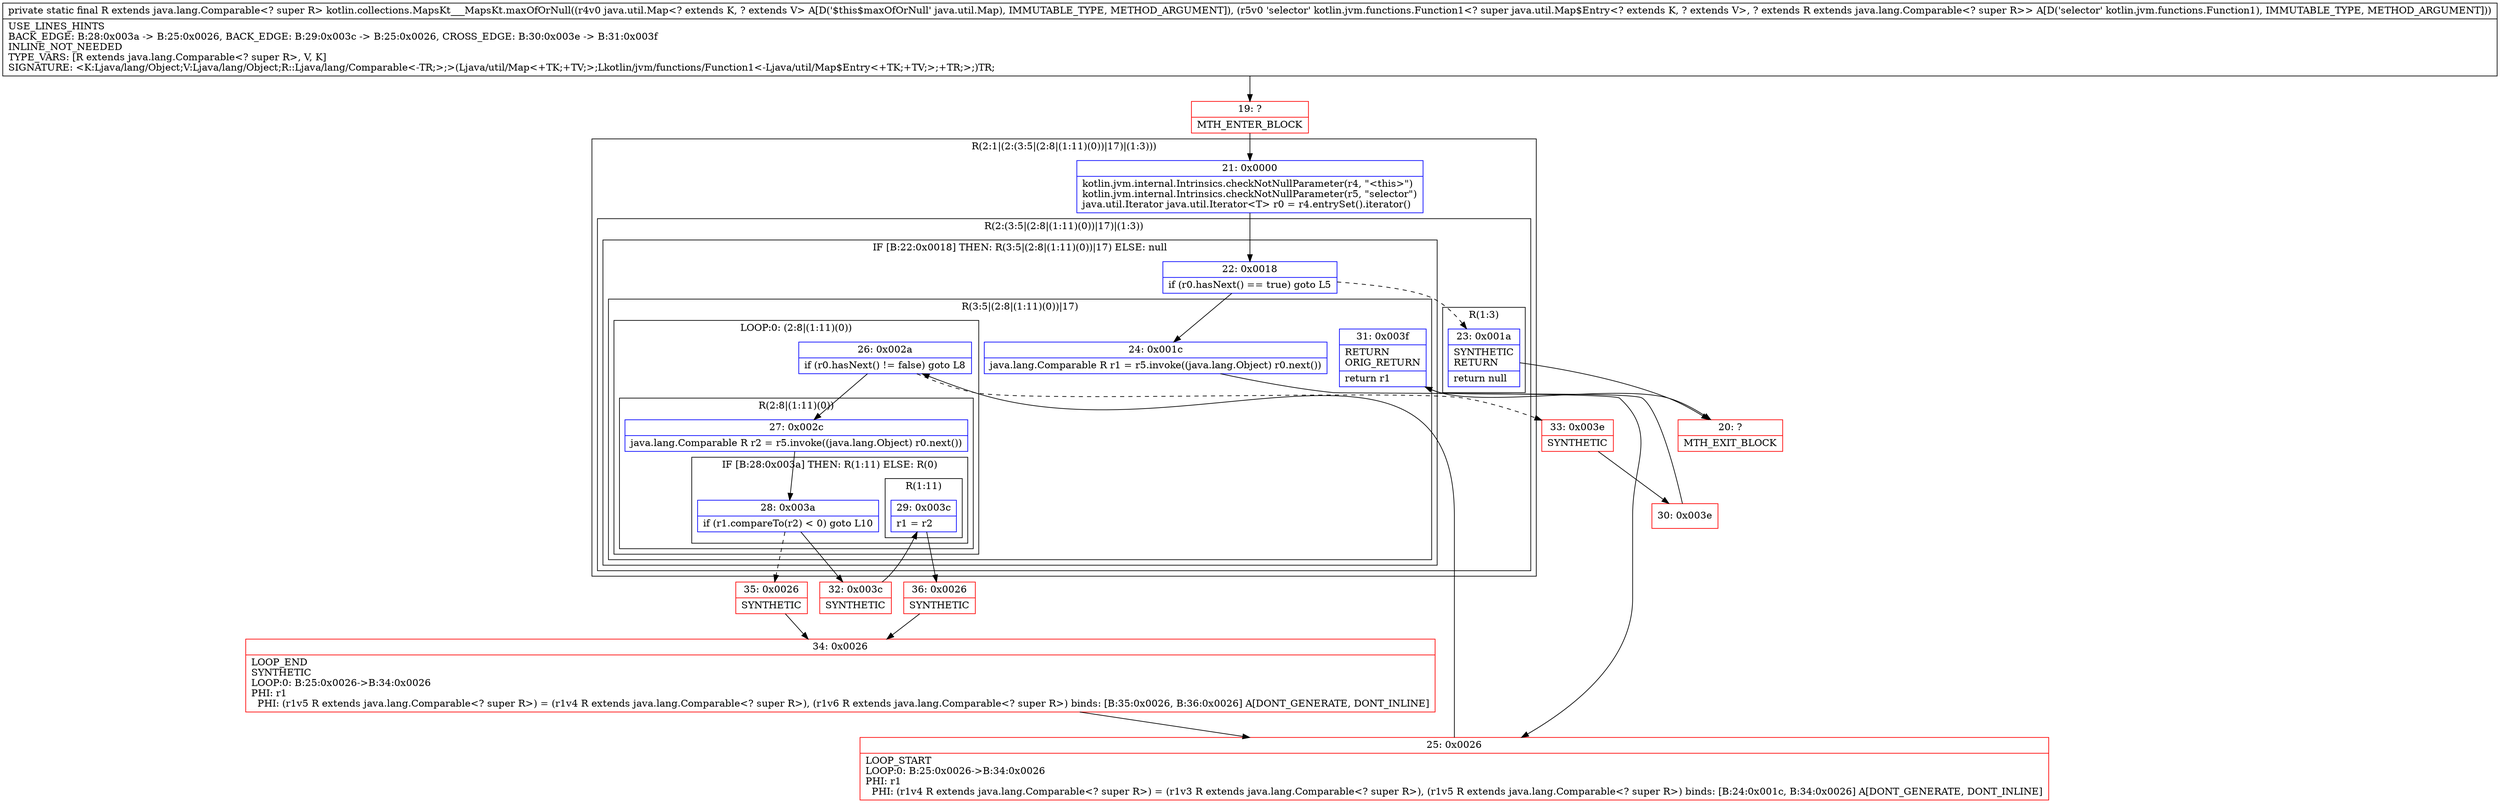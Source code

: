 digraph "CFG forkotlin.collections.MapsKt___MapsKt.maxOfOrNull(Ljava\/util\/Map;Lkotlin\/jvm\/functions\/Function1;)Ljava\/lang\/Comparable;" {
subgraph cluster_Region_1728814628 {
label = "R(2:1|(2:(3:5|(2:8|(1:11)(0))|17)|(1:3)))";
node [shape=record,color=blue];
Node_21 [shape=record,label="{21\:\ 0x0000|kotlin.jvm.internal.Intrinsics.checkNotNullParameter(r4, \"\<this\>\")\lkotlin.jvm.internal.Intrinsics.checkNotNullParameter(r5, \"selector\")\ljava.util.Iterator java.util.Iterator\<T\> r0 = r4.entrySet().iterator()\l}"];
subgraph cluster_Region_609102216 {
label = "R(2:(3:5|(2:8|(1:11)(0))|17)|(1:3))";
node [shape=record,color=blue];
subgraph cluster_IfRegion_385357114 {
label = "IF [B:22:0x0018] THEN: R(3:5|(2:8|(1:11)(0))|17) ELSE: null";
node [shape=record,color=blue];
Node_22 [shape=record,label="{22\:\ 0x0018|if (r0.hasNext() == true) goto L5\l}"];
subgraph cluster_Region_1134713978 {
label = "R(3:5|(2:8|(1:11)(0))|17)";
node [shape=record,color=blue];
Node_24 [shape=record,label="{24\:\ 0x001c|java.lang.Comparable R r1 = r5.invoke((java.lang.Object) r0.next())\l}"];
subgraph cluster_LoopRegion_1602146536 {
label = "LOOP:0: (2:8|(1:11)(0))";
node [shape=record,color=blue];
Node_26 [shape=record,label="{26\:\ 0x002a|if (r0.hasNext() != false) goto L8\l}"];
subgraph cluster_Region_1681891229 {
label = "R(2:8|(1:11)(0))";
node [shape=record,color=blue];
Node_27 [shape=record,label="{27\:\ 0x002c|java.lang.Comparable R r2 = r5.invoke((java.lang.Object) r0.next())\l}"];
subgraph cluster_IfRegion_1663622212 {
label = "IF [B:28:0x003a] THEN: R(1:11) ELSE: R(0)";
node [shape=record,color=blue];
Node_28 [shape=record,label="{28\:\ 0x003a|if (r1.compareTo(r2) \< 0) goto L10\l}"];
subgraph cluster_Region_850925541 {
label = "R(1:11)";
node [shape=record,color=blue];
Node_29 [shape=record,label="{29\:\ 0x003c|r1 = r2\l}"];
}
subgraph cluster_Region_815371745 {
label = "R(0)";
node [shape=record,color=blue];
}
}
}
}
Node_31 [shape=record,label="{31\:\ 0x003f|RETURN\lORIG_RETURN\l|return r1\l}"];
}
}
subgraph cluster_Region_618177746 {
label = "R(1:3)";
node [shape=record,color=blue];
Node_23 [shape=record,label="{23\:\ 0x001a|SYNTHETIC\lRETURN\l|return null\l}"];
}
}
}
Node_19 [shape=record,color=red,label="{19\:\ ?|MTH_ENTER_BLOCK\l}"];
Node_20 [shape=record,color=red,label="{20\:\ ?|MTH_EXIT_BLOCK\l}"];
Node_25 [shape=record,color=red,label="{25\:\ 0x0026|LOOP_START\lLOOP:0: B:25:0x0026\-\>B:34:0x0026\lPHI: r1 \l  PHI: (r1v4 R extends java.lang.Comparable\<? super R\>) = (r1v3 R extends java.lang.Comparable\<? super R\>), (r1v5 R extends java.lang.Comparable\<? super R\>) binds: [B:24:0x001c, B:34:0x0026] A[DONT_GENERATE, DONT_INLINE]\l}"];
Node_32 [shape=record,color=red,label="{32\:\ 0x003c|SYNTHETIC\l}"];
Node_36 [shape=record,color=red,label="{36\:\ 0x0026|SYNTHETIC\l}"];
Node_34 [shape=record,color=red,label="{34\:\ 0x0026|LOOP_END\lSYNTHETIC\lLOOP:0: B:25:0x0026\-\>B:34:0x0026\lPHI: r1 \l  PHI: (r1v5 R extends java.lang.Comparable\<? super R\>) = (r1v4 R extends java.lang.Comparable\<? super R\>), (r1v6 R extends java.lang.Comparable\<? super R\>) binds: [B:35:0x0026, B:36:0x0026] A[DONT_GENERATE, DONT_INLINE]\l}"];
Node_35 [shape=record,color=red,label="{35\:\ 0x0026|SYNTHETIC\l}"];
Node_33 [shape=record,color=red,label="{33\:\ 0x003e|SYNTHETIC\l}"];
Node_30 [shape=record,color=red,label="{30\:\ 0x003e}"];
MethodNode[shape=record,label="{private static final R extends java.lang.Comparable\<? super R\> kotlin.collections.MapsKt___MapsKt.maxOfOrNull((r4v0 java.util.Map\<? extends K, ? extends V\> A[D('$this$maxOfOrNull' java.util.Map), IMMUTABLE_TYPE, METHOD_ARGUMENT]), (r5v0 'selector' kotlin.jvm.functions.Function1\<? super java.util.Map$Entry\<? extends K, ? extends V\>, ? extends R extends java.lang.Comparable\<? super R\>\> A[D('selector' kotlin.jvm.functions.Function1), IMMUTABLE_TYPE, METHOD_ARGUMENT]))  | USE_LINES_HINTS\lBACK_EDGE: B:28:0x003a \-\> B:25:0x0026, BACK_EDGE: B:29:0x003c \-\> B:25:0x0026, CROSS_EDGE: B:30:0x003e \-\> B:31:0x003f\lINLINE_NOT_NEEDED\lTYPE_VARS: [R extends java.lang.Comparable\<? super R\>, V, K]\lSIGNATURE: \<K:Ljava\/lang\/Object;V:Ljava\/lang\/Object;R::Ljava\/lang\/Comparable\<\-TR;\>;\>(Ljava\/util\/Map\<+TK;+TV;\>;Lkotlin\/jvm\/functions\/Function1\<\-Ljava\/util\/Map$Entry\<+TK;+TV;\>;+TR;\>;)TR;\l}"];
MethodNode -> Node_19;Node_21 -> Node_22;
Node_22 -> Node_23[style=dashed];
Node_22 -> Node_24;
Node_24 -> Node_25;
Node_26 -> Node_27;
Node_26 -> Node_33[style=dashed];
Node_27 -> Node_28;
Node_28 -> Node_32;
Node_28 -> Node_35[style=dashed];
Node_29 -> Node_36;
Node_31 -> Node_20;
Node_23 -> Node_20;
Node_19 -> Node_21;
Node_25 -> Node_26;
Node_32 -> Node_29;
Node_36 -> Node_34;
Node_34 -> Node_25;
Node_35 -> Node_34;
Node_33 -> Node_30;
Node_30 -> Node_31;
}

